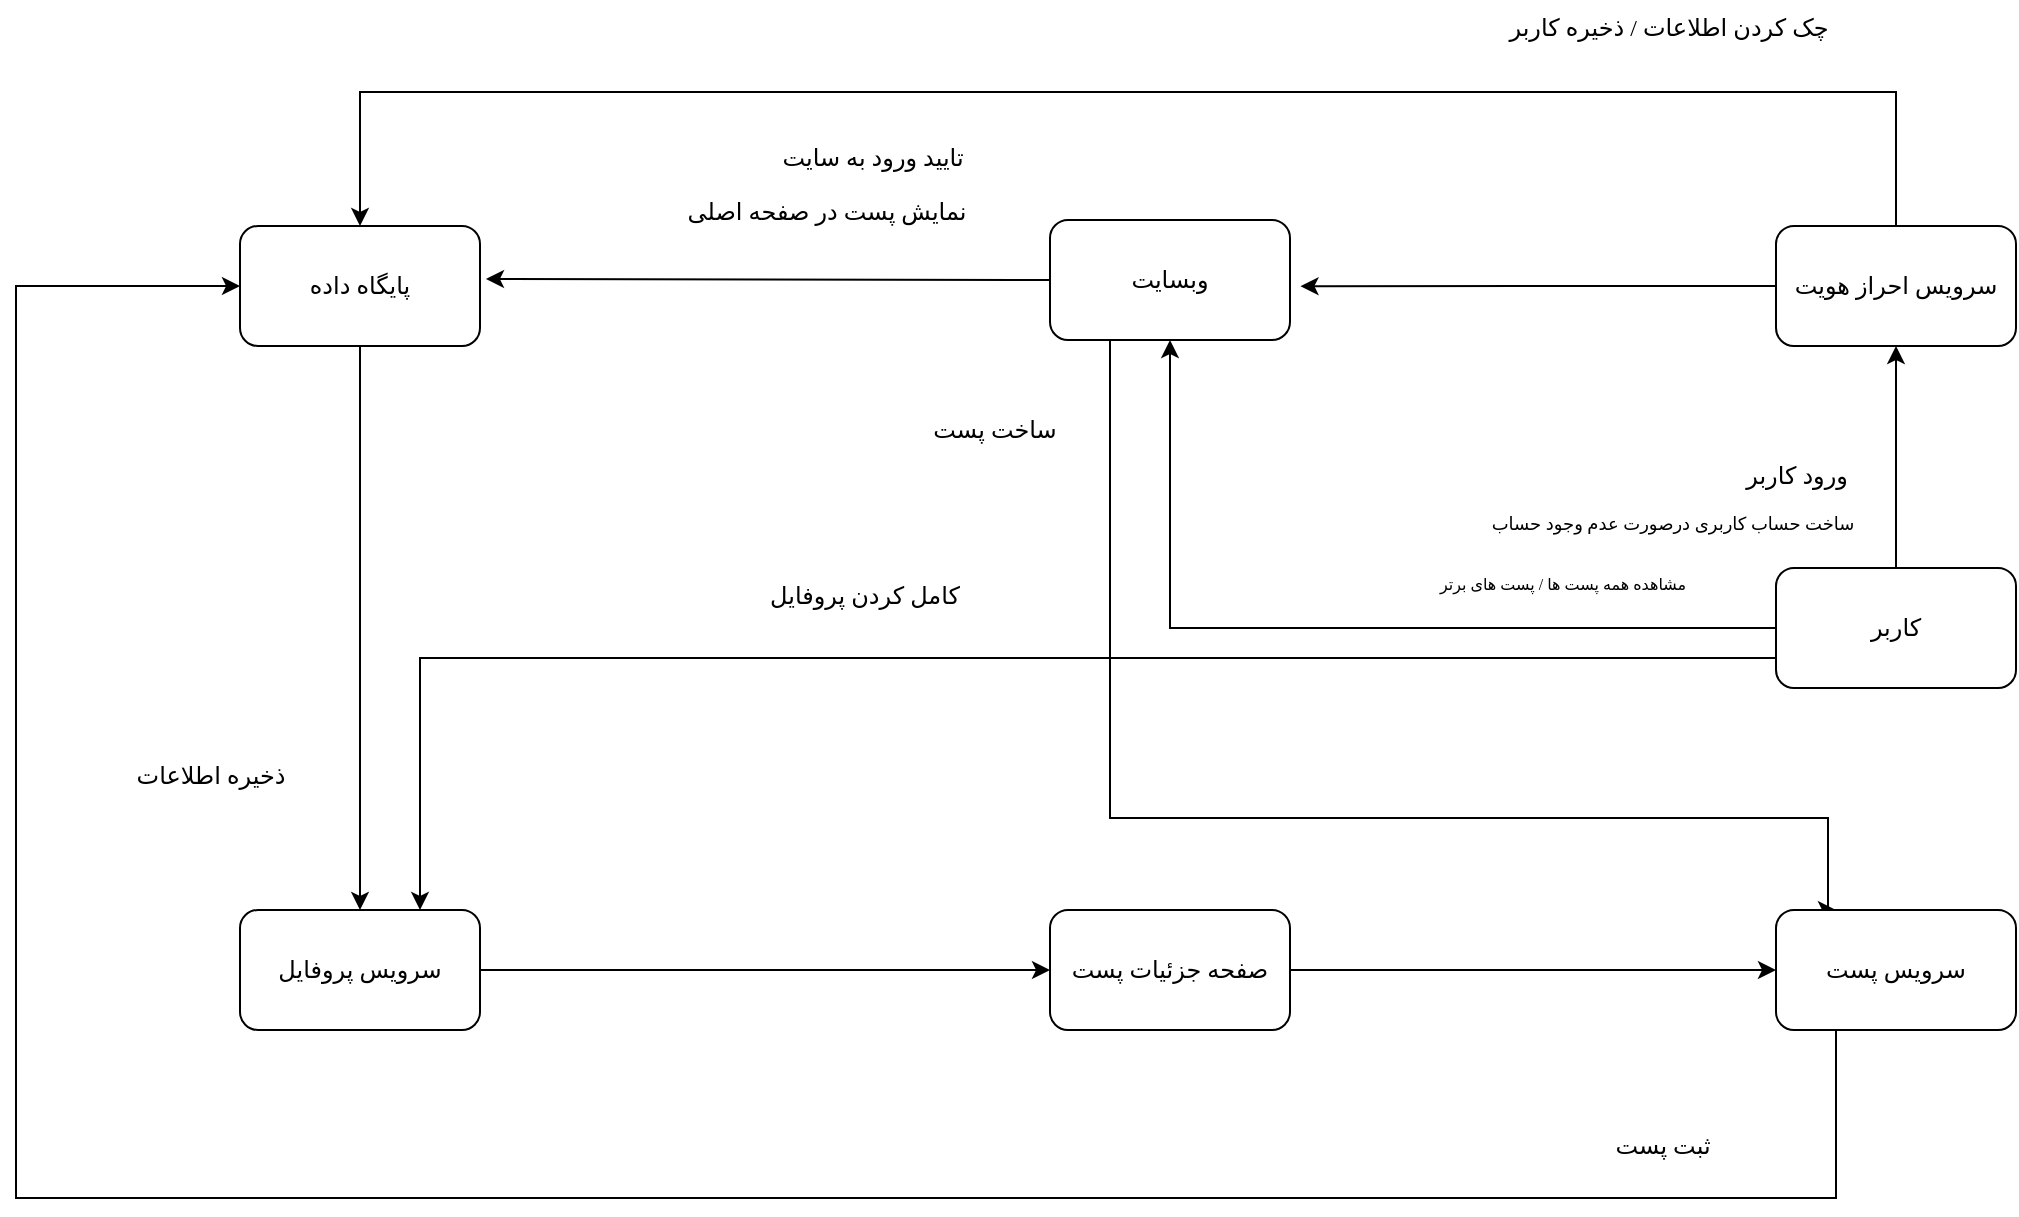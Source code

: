 <mxfile version="24.4.4" type="github">
  <diagram id="C5RBs43oDa-KdzZeNtuy" name="Page-1">
    <mxGraphModel dx="1000" dy="974" grid="0" gridSize="10" guides="1" tooltips="1" connect="1" arrows="1" fold="1" page="1" pageScale="1" pageWidth="1169" pageHeight="827" math="0" shadow="0">
      <root>
        <mxCell id="WIyWlLk6GJQsqaUBKTNV-0" />
        <mxCell id="WIyWlLk6GJQsqaUBKTNV-1" parent="WIyWlLk6GJQsqaUBKTNV-0" />
        <mxCell id="InkFZemtt1y-9OFiI00L-6" style="edgeStyle=orthogonalEdgeStyle;rounded=0;orthogonalLoop=1;jettySize=auto;html=1;exitX=0;exitY=0.5;exitDx=0;exitDy=0;" edge="1" parent="WIyWlLk6GJQsqaUBKTNV-1" source="InkFZemtt1y-9OFiI00L-0">
          <mxGeometry relative="1" as="geometry">
            <mxPoint x="724.263" y="158.091" as="targetPoint" />
          </mxGeometry>
        </mxCell>
        <mxCell id="InkFZemtt1y-9OFiI00L-19" style="edgeStyle=orthogonalEdgeStyle;rounded=0;orthogonalLoop=1;jettySize=auto;html=1;exitX=0.5;exitY=0;exitDx=0;exitDy=0;entryX=0.5;entryY=0;entryDx=0;entryDy=0;" edge="1" parent="WIyWlLk6GJQsqaUBKTNV-1" source="InkFZemtt1y-9OFiI00L-0" target="InkFZemtt1y-9OFiI00L-2">
          <mxGeometry relative="1" as="geometry">
            <Array as="points">
              <mxPoint x="1022" y="61" />
              <mxPoint x="254" y="61" />
            </Array>
          </mxGeometry>
        </mxCell>
        <mxCell id="InkFZemtt1y-9OFiI00L-0" value="&lt;font data-font-src=&quot;https://fonts.googleapis.com/css?family=Vazirmatn&quot; face=&quot;Vazirmatn&quot;&gt;سرویس احراز هویت&lt;/font&gt;" style="rounded=1;whiteSpace=wrap;html=1;" vertex="1" parent="WIyWlLk6GJQsqaUBKTNV-1">
          <mxGeometry x="962" y="128" width="120" height="60" as="geometry" />
        </mxCell>
        <mxCell id="InkFZemtt1y-9OFiI00L-7" style="edgeStyle=orthogonalEdgeStyle;rounded=0;orthogonalLoop=1;jettySize=auto;html=1;exitX=0;exitY=0.5;exitDx=0;exitDy=0;" edge="1" parent="WIyWlLk6GJQsqaUBKTNV-1" source="InkFZemtt1y-9OFiI00L-1">
          <mxGeometry relative="1" as="geometry">
            <mxPoint x="316.99" y="154.455" as="targetPoint" />
          </mxGeometry>
        </mxCell>
        <mxCell id="InkFZemtt1y-9OFiI00L-28" style="edgeStyle=orthogonalEdgeStyle;rounded=0;orthogonalLoop=1;jettySize=auto;html=1;exitX=0.25;exitY=1;exitDx=0;exitDy=0;entryX=0.25;entryY=0;entryDx=0;entryDy=0;" edge="1" parent="WIyWlLk6GJQsqaUBKTNV-1" source="InkFZemtt1y-9OFiI00L-1" target="InkFZemtt1y-9OFiI00L-5">
          <mxGeometry relative="1" as="geometry">
            <mxPoint x="576" y="435" as="targetPoint" />
            <Array as="points">
              <mxPoint x="629" y="424" />
              <mxPoint x="988" y="424" />
              <mxPoint x="988" y="470" />
            </Array>
          </mxGeometry>
        </mxCell>
        <mxCell id="InkFZemtt1y-9OFiI00L-1" value="&lt;font face=&quot;Vazirmatn&quot;&gt;وبسایت&lt;/font&gt;" style="rounded=1;whiteSpace=wrap;html=1;" vertex="1" parent="WIyWlLk6GJQsqaUBKTNV-1">
          <mxGeometry x="599" y="125" width="120" height="60" as="geometry" />
        </mxCell>
        <mxCell id="InkFZemtt1y-9OFiI00L-8" style="edgeStyle=orthogonalEdgeStyle;rounded=0;orthogonalLoop=1;jettySize=auto;html=1;exitX=0.5;exitY=1;exitDx=0;exitDy=0;entryX=0.5;entryY=0;entryDx=0;entryDy=0;" edge="1" parent="WIyWlLk6GJQsqaUBKTNV-1" source="InkFZemtt1y-9OFiI00L-2" target="InkFZemtt1y-9OFiI00L-3">
          <mxGeometry relative="1" as="geometry" />
        </mxCell>
        <mxCell id="InkFZemtt1y-9OFiI00L-2" value="&lt;font face=&quot;Vazirmatn&quot;&gt;پایگاه داده&lt;/font&gt;" style="rounded=1;whiteSpace=wrap;html=1;" vertex="1" parent="WIyWlLk6GJQsqaUBKTNV-1">
          <mxGeometry x="194" y="128" width="120" height="60" as="geometry" />
        </mxCell>
        <mxCell id="InkFZemtt1y-9OFiI00L-9" style="edgeStyle=orthogonalEdgeStyle;rounded=0;orthogonalLoop=1;jettySize=auto;html=1;exitX=1;exitY=0.5;exitDx=0;exitDy=0;entryX=0;entryY=0.5;entryDx=0;entryDy=0;" edge="1" parent="WIyWlLk6GJQsqaUBKTNV-1" source="InkFZemtt1y-9OFiI00L-3" target="InkFZemtt1y-9OFiI00L-4">
          <mxGeometry relative="1" as="geometry" />
        </mxCell>
        <mxCell id="InkFZemtt1y-9OFiI00L-3" value="&lt;font face=&quot;Vazirmatn&quot;&gt;سرویس پروفایل&lt;/font&gt;" style="rounded=1;whiteSpace=wrap;html=1;" vertex="1" parent="WIyWlLk6GJQsqaUBKTNV-1">
          <mxGeometry x="194" y="470" width="120" height="60" as="geometry" />
        </mxCell>
        <mxCell id="InkFZemtt1y-9OFiI00L-10" style="edgeStyle=orthogonalEdgeStyle;rounded=0;orthogonalLoop=1;jettySize=auto;html=1;exitX=1;exitY=0.5;exitDx=0;exitDy=0;entryX=0;entryY=0.5;entryDx=0;entryDy=0;" edge="1" parent="WIyWlLk6GJQsqaUBKTNV-1" source="InkFZemtt1y-9OFiI00L-4" target="InkFZemtt1y-9OFiI00L-5">
          <mxGeometry relative="1" as="geometry" />
        </mxCell>
        <mxCell id="InkFZemtt1y-9OFiI00L-4" value="&lt;font face=&quot;Vazirmatn&quot;&gt;صفحه جزئیات پست&lt;/font&gt;" style="rounded=1;whiteSpace=wrap;html=1;" vertex="1" parent="WIyWlLk6GJQsqaUBKTNV-1">
          <mxGeometry x="599" y="470" width="120" height="60" as="geometry" />
        </mxCell>
        <mxCell id="InkFZemtt1y-9OFiI00L-30" style="edgeStyle=orthogonalEdgeStyle;rounded=0;orthogonalLoop=1;jettySize=auto;html=1;exitX=0.25;exitY=1;exitDx=0;exitDy=0;entryX=0;entryY=0.5;entryDx=0;entryDy=0;" edge="1" parent="WIyWlLk6GJQsqaUBKTNV-1" source="InkFZemtt1y-9OFiI00L-5" target="InkFZemtt1y-9OFiI00L-2">
          <mxGeometry relative="1" as="geometry">
            <Array as="points">
              <mxPoint x="992" y="614" />
              <mxPoint x="82" y="614" />
              <mxPoint x="82" y="158" />
            </Array>
          </mxGeometry>
        </mxCell>
        <mxCell id="InkFZemtt1y-9OFiI00L-5" value="&lt;font face=&quot;Vazirmatn&quot;&gt;سرویس پست&lt;/font&gt;" style="rounded=1;whiteSpace=wrap;html=1;" vertex="1" parent="WIyWlLk6GJQsqaUBKTNV-1">
          <mxGeometry x="962" y="470" width="120" height="60" as="geometry" />
        </mxCell>
        <mxCell id="InkFZemtt1y-9OFiI00L-14" style="edgeStyle=orthogonalEdgeStyle;rounded=0;orthogonalLoop=1;jettySize=auto;html=1;exitX=0.5;exitY=0;exitDx=0;exitDy=0;entryX=0.5;entryY=1;entryDx=0;entryDy=0;" edge="1" parent="WIyWlLk6GJQsqaUBKTNV-1" source="InkFZemtt1y-9OFiI00L-11" target="InkFZemtt1y-9OFiI00L-0">
          <mxGeometry relative="1" as="geometry" />
        </mxCell>
        <mxCell id="InkFZemtt1y-9OFiI00L-17" style="edgeStyle=orthogonalEdgeStyle;rounded=0;orthogonalLoop=1;jettySize=auto;html=1;exitX=0;exitY=0.5;exitDx=0;exitDy=0;entryX=0.5;entryY=1;entryDx=0;entryDy=0;" edge="1" parent="WIyWlLk6GJQsqaUBKTNV-1" source="InkFZemtt1y-9OFiI00L-11" target="InkFZemtt1y-9OFiI00L-1">
          <mxGeometry relative="1" as="geometry" />
        </mxCell>
        <mxCell id="InkFZemtt1y-9OFiI00L-25" style="edgeStyle=orthogonalEdgeStyle;rounded=0;orthogonalLoop=1;jettySize=auto;html=1;exitX=0;exitY=0.75;exitDx=0;exitDy=0;entryX=0.75;entryY=0;entryDx=0;entryDy=0;" edge="1" parent="WIyWlLk6GJQsqaUBKTNV-1" source="InkFZemtt1y-9OFiI00L-11" target="InkFZemtt1y-9OFiI00L-3">
          <mxGeometry relative="1" as="geometry" />
        </mxCell>
        <mxCell id="InkFZemtt1y-9OFiI00L-11" value="&lt;font data-font-src=&quot;https://fonts.googleapis.com/css?family=Vazirmatn&quot; face=&quot;Vazirmatn&quot;&gt;کاربر&lt;/font&gt;" style="rounded=1;whiteSpace=wrap;html=1;" vertex="1" parent="WIyWlLk6GJQsqaUBKTNV-1">
          <mxGeometry x="962" y="299" width="120" height="60" as="geometry" />
        </mxCell>
        <mxCell id="InkFZemtt1y-9OFiI00L-15" value="&lt;font data-font-src=&quot;https://fonts.googleapis.com/css?family=Vazirmatn&quot; face=&quot;Vazirmatn&quot;&gt;ورود کاربر&lt;/font&gt;" style="text;html=1;align=center;verticalAlign=middle;resizable=0;points=[];autosize=1;strokeColor=none;fillColor=none;" vertex="1" parent="WIyWlLk6GJQsqaUBKTNV-1">
          <mxGeometry x="941" y="239" width="62" height="27" as="geometry" />
        </mxCell>
        <mxCell id="InkFZemtt1y-9OFiI00L-16" value="&lt;font style=&quot;font-size: 9px;&quot; data-font-src=&quot;https://fonts.googleapis.com/css?family=Vazirmatn&quot; face=&quot;Vazirmatn&quot;&gt;ساخت حساب کاربری درصورت عدم وجود حساب&lt;/font&gt;" style="text;html=1;align=center;verticalAlign=middle;resizable=0;points=[];autosize=1;strokeColor=none;fillColor=none;" vertex="1" parent="WIyWlLk6GJQsqaUBKTNV-1">
          <mxGeometry x="816" y="263" width="187" height="26" as="geometry" />
        </mxCell>
        <mxCell id="InkFZemtt1y-9OFiI00L-18" value="&lt;font style=&quot;font-size: 8px;&quot; face=&quot;Vazirmatn&quot;&gt;مشاهده همه پست ها / پست های برتر&lt;/font&gt;" style="text;html=1;align=center;verticalAlign=middle;resizable=0;points=[];autosize=1;strokeColor=none;fillColor=none;" vertex="1" parent="WIyWlLk6GJQsqaUBKTNV-1">
          <mxGeometry x="784" y="293" width="142" height="26" as="geometry" />
        </mxCell>
        <mxCell id="InkFZemtt1y-9OFiI00L-22" value="&lt;font data-font-src=&quot;https://fonts.googleapis.com/css?family=Vazirmatn&quot; face=&quot;Vazirmatn&quot;&gt;چک کردن اطلاعات / ذخیره کاربر&lt;/font&gt;" style="text;html=1;align=center;verticalAlign=middle;resizable=0;points=[];autosize=1;strokeColor=none;fillColor=none;" vertex="1" parent="WIyWlLk6GJQsqaUBKTNV-1">
          <mxGeometry x="824" y="15" width="167" height="27" as="geometry" />
        </mxCell>
        <mxCell id="InkFZemtt1y-9OFiI00L-23" value="&lt;font data-font-src=&quot;https://fonts.googleapis.com/css?family=Vazirmatn&quot; face=&quot;Vazirmatn&quot;&gt;تایید ورود به سایت&lt;/font&gt;" style="text;html=1;align=center;verticalAlign=middle;resizable=0;points=[];autosize=1;strokeColor=none;fillColor=none;" vertex="1" parent="WIyWlLk6GJQsqaUBKTNV-1">
          <mxGeometry x="456" y="80" width="107" height="27" as="geometry" />
        </mxCell>
        <mxCell id="InkFZemtt1y-9OFiI00L-24" value="&lt;font data-font-src=&quot;https://fonts.googleapis.com/css?family=Vazirmatn&quot; face=&quot;Vazirmatn&quot;&gt;نمایش پست در صفحه اصلی&lt;/font&gt;" style="text;html=1;align=center;verticalAlign=middle;resizable=0;points=[];autosize=1;strokeColor=none;fillColor=none;" vertex="1" parent="WIyWlLk6GJQsqaUBKTNV-1">
          <mxGeometry x="410" y="107" width="153" height="27" as="geometry" />
        </mxCell>
        <mxCell id="InkFZemtt1y-9OFiI00L-26" value="&lt;font face=&quot;Vazirmatn&quot;&gt;کامل کردن پروفایل&lt;/font&gt;" style="text;html=1;align=center;verticalAlign=middle;resizable=0;points=[];autosize=1;strokeColor=none;fillColor=none;" vertex="1" parent="WIyWlLk6GJQsqaUBKTNV-1">
          <mxGeometry x="453" y="299" width="105" height="27" as="geometry" />
        </mxCell>
        <mxCell id="InkFZemtt1y-9OFiI00L-27" value="&lt;font face=&quot;Vazirmatn&quot;&gt;ذخیره اطلاعات&lt;/font&gt;" style="text;html=1;align=center;verticalAlign=middle;resizable=0;points=[];autosize=1;strokeColor=none;fillColor=none;" vertex="1" parent="WIyWlLk6GJQsqaUBKTNV-1">
          <mxGeometry x="135" y="389" width="87" height="27" as="geometry" />
        </mxCell>
        <mxCell id="InkFZemtt1y-9OFiI00L-29" value="&lt;font face=&quot;Vazirmatn&quot;&gt;ساخت پست&lt;/font&gt;" style="text;html=1;align=center;verticalAlign=middle;resizable=0;points=[];autosize=1;strokeColor=none;fillColor=none;" vertex="1" parent="WIyWlLk6GJQsqaUBKTNV-1">
          <mxGeometry x="532" y="216" width="78" height="27" as="geometry" />
        </mxCell>
        <mxCell id="InkFZemtt1y-9OFiI00L-31" value="&lt;font face=&quot;Vazirmatn&quot;&gt;ثبت پست&lt;/font&gt;" style="text;html=1;align=center;verticalAlign=middle;resizable=0;points=[];autosize=1;strokeColor=none;fillColor=none;" vertex="1" parent="WIyWlLk6GJQsqaUBKTNV-1">
          <mxGeometry x="872" y="574" width="65" height="27" as="geometry" />
        </mxCell>
      </root>
    </mxGraphModel>
  </diagram>
</mxfile>
